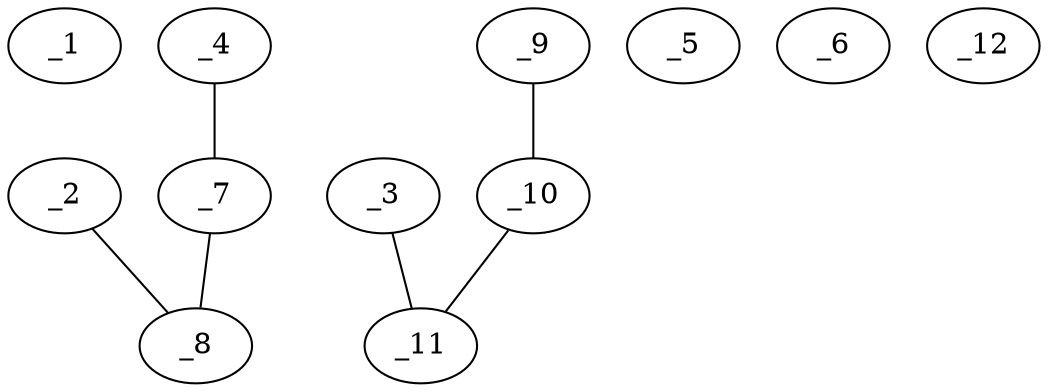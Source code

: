 graph molid630629 {
	_1	 [charge=3,
		chem=11,
		symbol="Co ",
		x="0.5",
		y=0];
	_2	 [charge=0,
		chem=4,
		symbol="N  ",
		x="1.5",
		y=0];
	_8	 [charge=0,
		chem=1,
		symbol="C  ",
		x="1.5",
		y="-2.35"];
	_2 -- _8	 [valence=1];
	_3	 [charge=0,
		chem=4,
		symbol="N  ",
		x="2.5",
		y=0];
	_11	 [charge=0,
		chem=1,
		symbol="C  ",
		x="4.5",
		y="-2.35"];
	_3 -- _11	 [valence=1];
	_4	 [charge=0,
		chem=4,
		symbol="N  ",
		x="1.5",
		y="-6.35"];
	_7	 [charge=0,
		chem=1,
		symbol="C  ",
		x="1.5",
		y="-4.35"];
	_4 -- _7	 [valence=1];
	_5	 [charge="-1",
		chem=10,
		symbol="Br ",
		x="3.5",
		y=0];
	_6	 [charge="-1",
		chem=10,
		symbol="Br ",
		x="4.5",
		y=0];
	_7 -- _8	 [valence=1];
	_9	 [charge=0,
		chem=4,
		symbol="N  ",
		x="4.5",
		y="-6.35"];
	_10	 [charge=0,
		chem=1,
		symbol="C  ",
		x="4.5",
		y="-4.35"];
	_9 -- _10	 [valence=1];
	_10 -- _11	 [valence=1];
	_12	 [charge="-1",
		chem=10,
		symbol="Br ",
		x="5.5",
		y=0];
}
